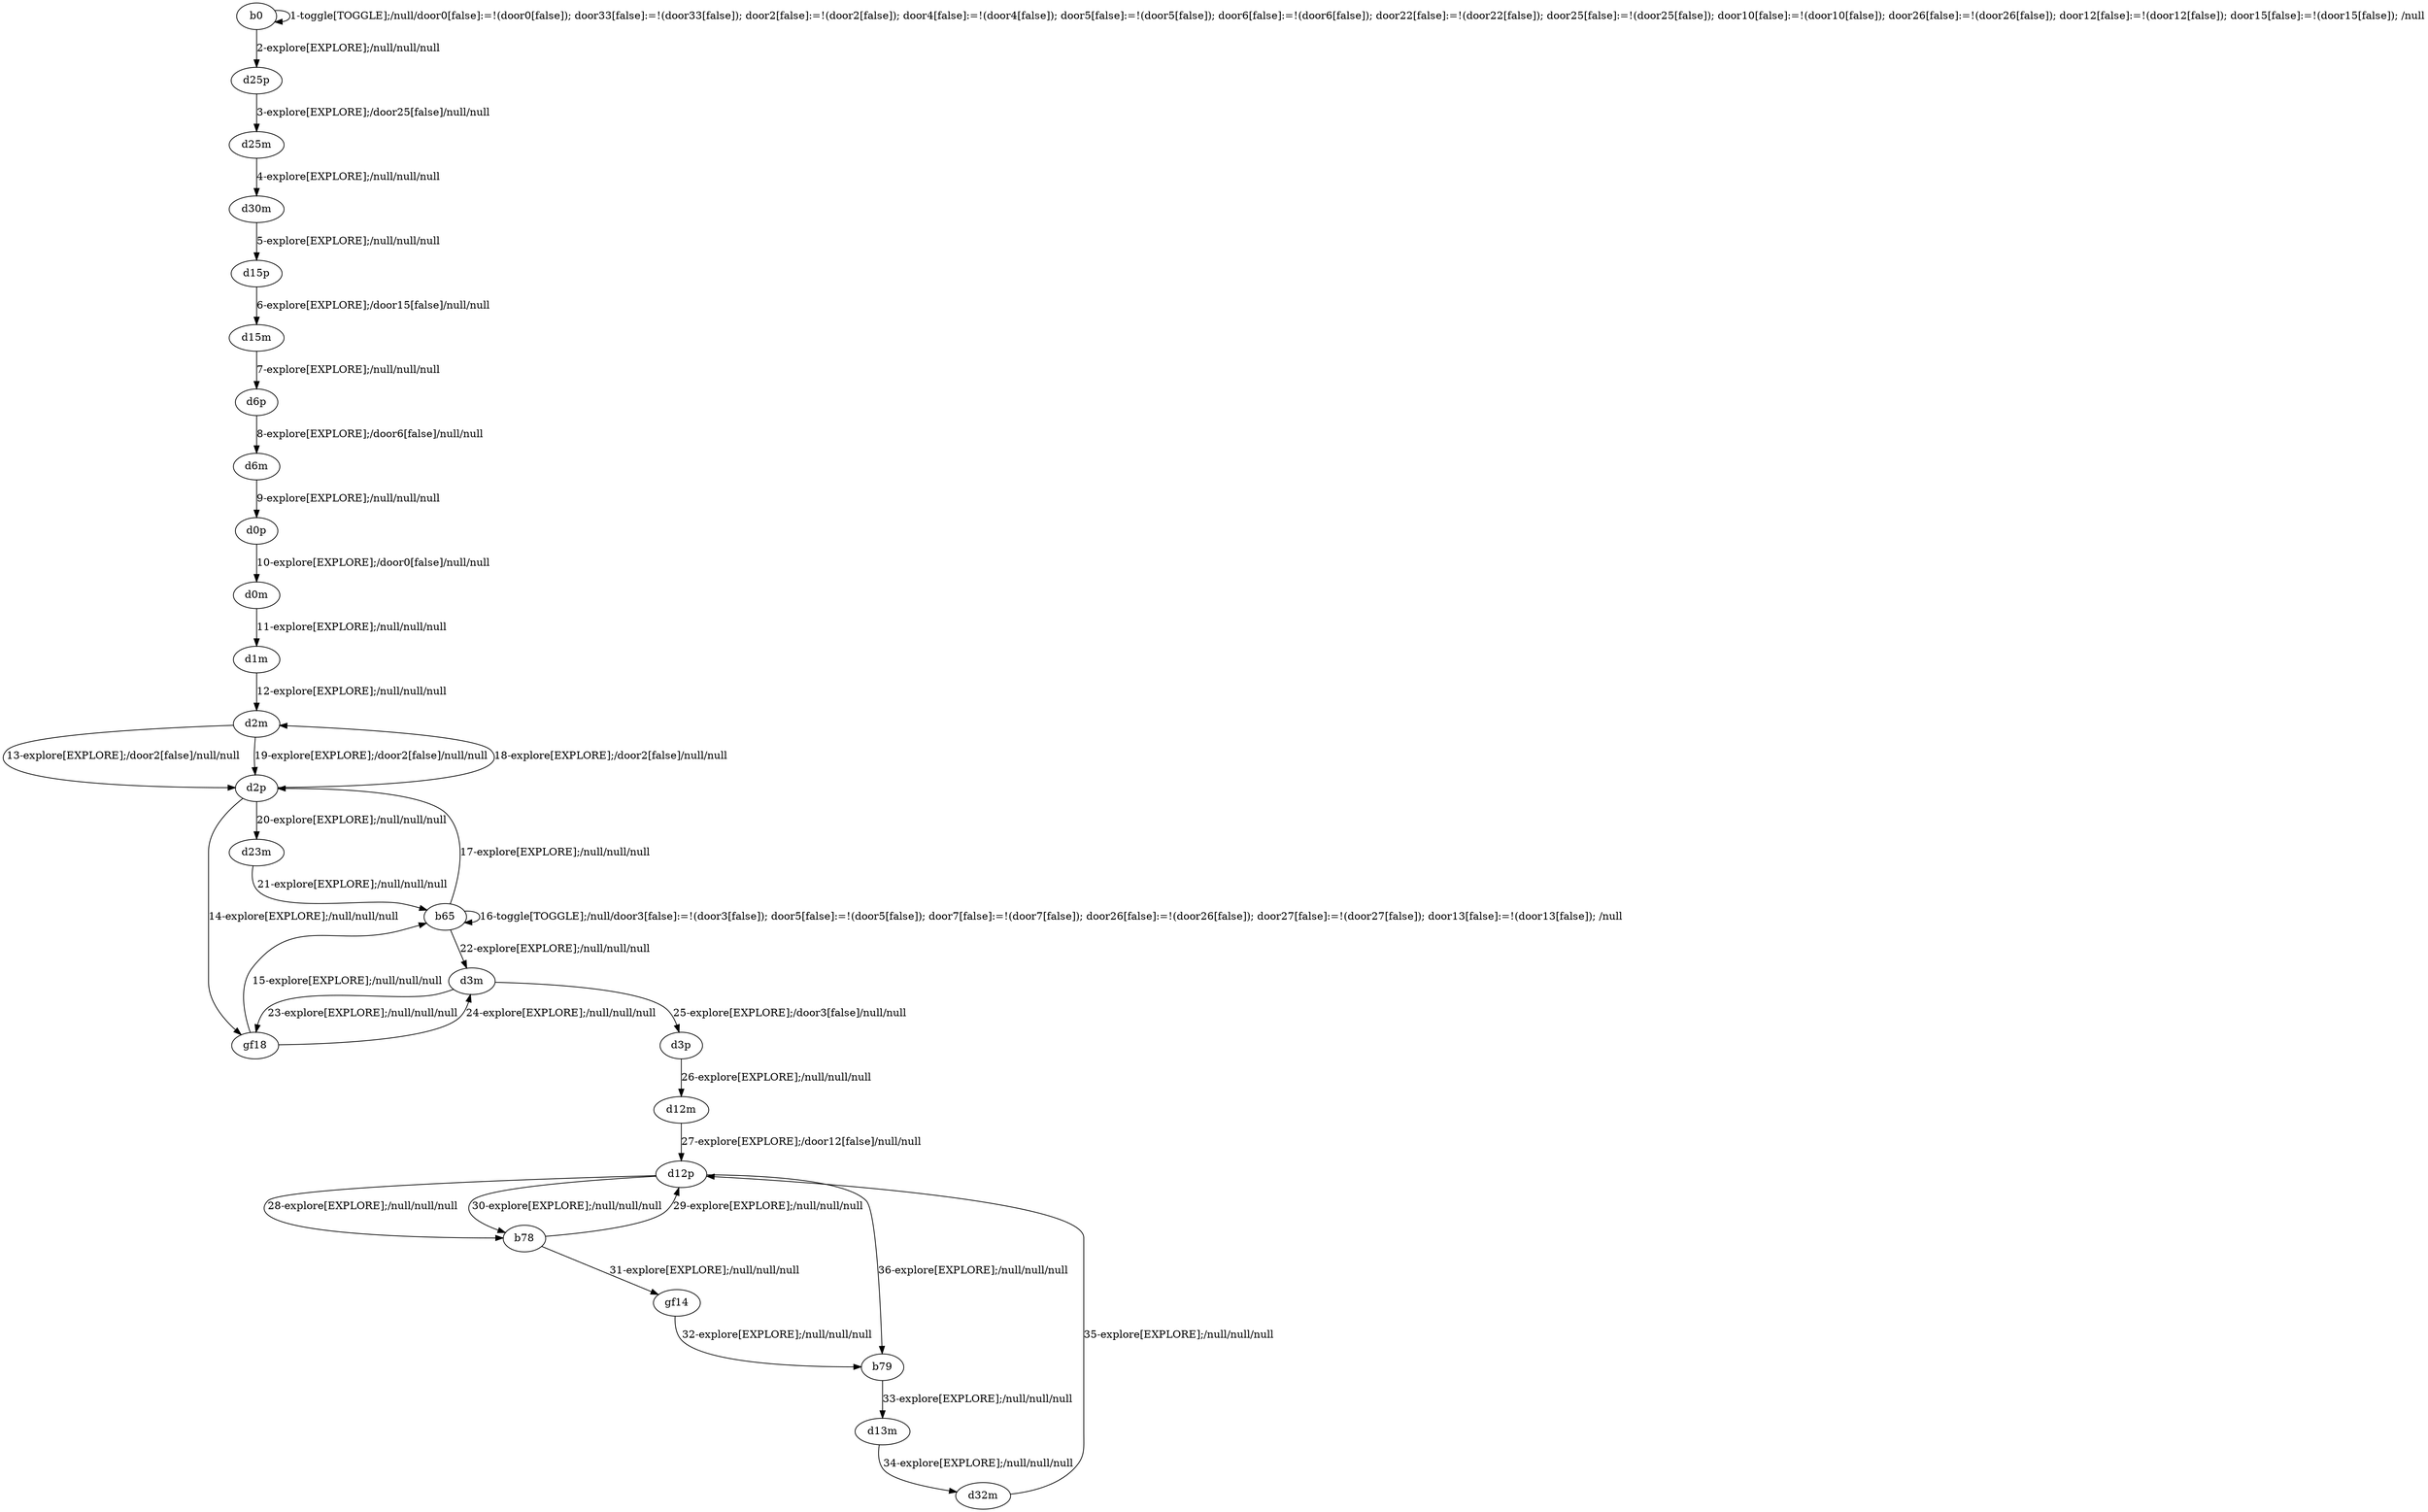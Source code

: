 # Total number of goals covered by this test: 1
# d12p --> b79

digraph g {
"b0" -> "b0" [label = "1-toggle[TOGGLE];/null/door0[false]:=!(door0[false]); door33[false]:=!(door33[false]); door2[false]:=!(door2[false]); door4[false]:=!(door4[false]); door5[false]:=!(door5[false]); door6[false]:=!(door6[false]); door22[false]:=!(door22[false]); door25[false]:=!(door25[false]); door10[false]:=!(door10[false]); door26[false]:=!(door26[false]); door12[false]:=!(door12[false]); door15[false]:=!(door15[false]); /null"];
"b0" -> "d25p" [label = "2-explore[EXPLORE];/null/null/null"];
"d25p" -> "d25m" [label = "3-explore[EXPLORE];/door25[false]/null/null"];
"d25m" -> "d30m" [label = "4-explore[EXPLORE];/null/null/null"];
"d30m" -> "d15p" [label = "5-explore[EXPLORE];/null/null/null"];
"d15p" -> "d15m" [label = "6-explore[EXPLORE];/door15[false]/null/null"];
"d15m" -> "d6p" [label = "7-explore[EXPLORE];/null/null/null"];
"d6p" -> "d6m" [label = "8-explore[EXPLORE];/door6[false]/null/null"];
"d6m" -> "d0p" [label = "9-explore[EXPLORE];/null/null/null"];
"d0p" -> "d0m" [label = "10-explore[EXPLORE];/door0[false]/null/null"];
"d0m" -> "d1m" [label = "11-explore[EXPLORE];/null/null/null"];
"d1m" -> "d2m" [label = "12-explore[EXPLORE];/null/null/null"];
"d2m" -> "d2p" [label = "13-explore[EXPLORE];/door2[false]/null/null"];
"d2p" -> "gf18" [label = "14-explore[EXPLORE];/null/null/null"];
"gf18" -> "b65" [label = "15-explore[EXPLORE];/null/null/null"];
"b65" -> "b65" [label = "16-toggle[TOGGLE];/null/door3[false]:=!(door3[false]); door5[false]:=!(door5[false]); door7[false]:=!(door7[false]); door26[false]:=!(door26[false]); door27[false]:=!(door27[false]); door13[false]:=!(door13[false]); /null"];
"b65" -> "d2p" [label = "17-explore[EXPLORE];/null/null/null"];
"d2p" -> "d2m" [label = "18-explore[EXPLORE];/door2[false]/null/null"];
"d2m" -> "d2p" [label = "19-explore[EXPLORE];/door2[false]/null/null"];
"d2p" -> "d23m" [label = "20-explore[EXPLORE];/null/null/null"];
"d23m" -> "b65" [label = "21-explore[EXPLORE];/null/null/null"];
"b65" -> "d3m" [label = "22-explore[EXPLORE];/null/null/null"];
"d3m" -> "gf18" [label = "23-explore[EXPLORE];/null/null/null"];
"gf18" -> "d3m" [label = "24-explore[EXPLORE];/null/null/null"];
"d3m" -> "d3p" [label = "25-explore[EXPLORE];/door3[false]/null/null"];
"d3p" -> "d12m" [label = "26-explore[EXPLORE];/null/null/null"];
"d12m" -> "d12p" [label = "27-explore[EXPLORE];/door12[false]/null/null"];
"d12p" -> "b78" [label = "28-explore[EXPLORE];/null/null/null"];
"b78" -> "d12p" [label = "29-explore[EXPLORE];/null/null/null"];
"d12p" -> "b78" [label = "30-explore[EXPLORE];/null/null/null"];
"b78" -> "gf14" [label = "31-explore[EXPLORE];/null/null/null"];
"gf14" -> "b79" [label = "32-explore[EXPLORE];/null/null/null"];
"b79" -> "d13m" [label = "33-explore[EXPLORE];/null/null/null"];
"d13m" -> "d32m" [label = "34-explore[EXPLORE];/null/null/null"];
"d32m" -> "d12p" [label = "35-explore[EXPLORE];/null/null/null"];
"d12p" -> "b79" [label = "36-explore[EXPLORE];/null/null/null"];
}